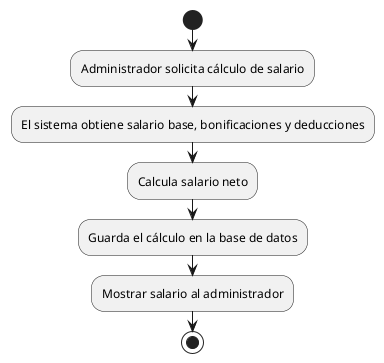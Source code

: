 @startuml
start
:Administrador solicita cálculo de salario;
:El sistema obtiene salario base, bonificaciones y deducciones;
:Calcula salario neto;
:Guarda el cálculo en la base de datos;
:Mostrar salario al administrador;
stop
@enduml
